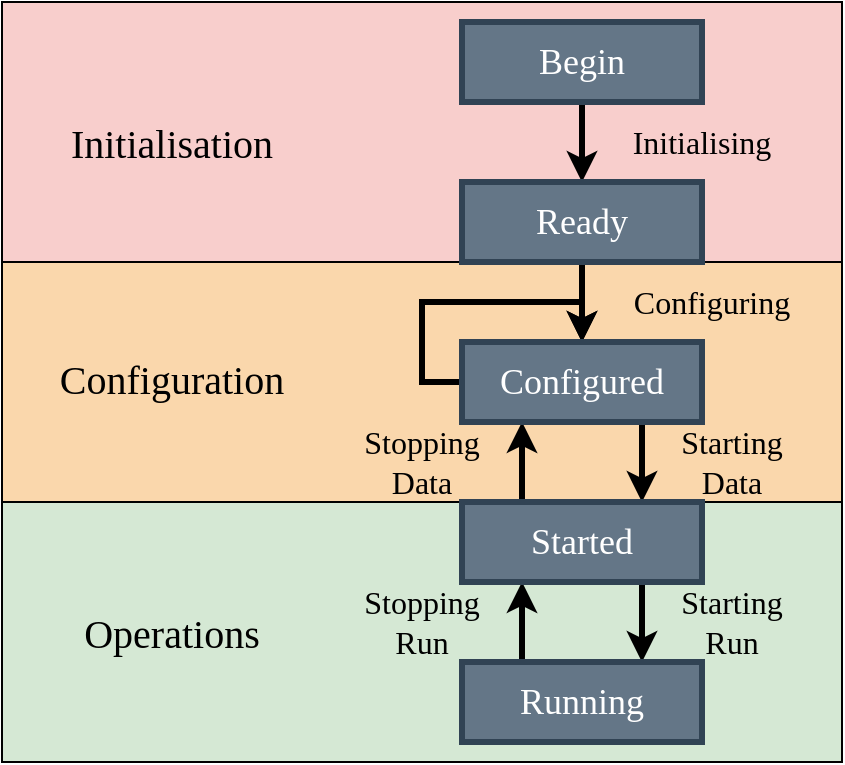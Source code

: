 <mxfile version="13.9.5" type="device"><diagram id="WUTAOf6OrIBbUtyrmqyE" name="Page-1"><mxGraphModel dx="1125" dy="646" grid="1" gridSize="10" guides="1" tooltips="1" connect="1" arrows="1" fold="1" page="1" pageScale="1" pageWidth="827" pageHeight="1169" math="0" shadow="0"><root><mxCell id="0"/><mxCell id="1" parent="0"/><mxCell id="AhVt-gYuFardXoHkwdME-34" value="" style="rounded=0;whiteSpace=wrap;html=1;fillColor=#d5e8d4;" vertex="1" parent="1"><mxGeometry x="340" y="360" width="420" height="130" as="geometry"/></mxCell><mxCell id="AhVt-gYuFardXoHkwdME-33" value="" style="rounded=0;whiteSpace=wrap;html=1;fillColor=#fad7ac;" vertex="1" parent="1"><mxGeometry x="340" y="240" width="420" height="120" as="geometry"/></mxCell><mxCell id="AhVt-gYuFardXoHkwdME-32" value="" style="rounded=0;whiteSpace=wrap;html=1;fillColor=#f8cecc;" vertex="1" parent="1"><mxGeometry x="340" y="110" width="420" height="130" as="geometry"/></mxCell><mxCell id="AhVt-gYuFardXoHkwdME-14" value="" style="endArrow=classic;html=1;strokeWidth=3;exitX=0.5;exitY=1;exitDx=0;exitDy=0;entryX=0.5;entryY=0;entryDx=0;entryDy=0;" edge="1" parent="1" source="AhVt-gYuFardXoHkwdME-2" target="AhVt-gYuFardXoHkwdME-3"><mxGeometry width="50" height="50" relative="1" as="geometry"><mxPoint x="450" y="230" as="sourcePoint"/><mxPoint x="500" y="180" as="targetPoint"/></mxGeometry></mxCell><mxCell id="AhVt-gYuFardXoHkwdME-15" value="" style="endArrow=classic;html=1;strokeWidth=3;exitX=0.5;exitY=1;exitDx=0;exitDy=0;entryX=0.5;entryY=0;entryDx=0;entryDy=0;" edge="1" parent="1" source="AhVt-gYuFardXoHkwdME-3" target="AhVt-gYuFardXoHkwdME-4"><mxGeometry width="50" height="50" relative="1" as="geometry"><mxPoint x="640" y="170" as="sourcePoint"/><mxPoint x="640" y="210" as="targetPoint"/></mxGeometry></mxCell><mxCell id="AhVt-gYuFardXoHkwdME-16" value="" style="endArrow=classic;html=1;strokeWidth=3;exitX=0.75;exitY=1;exitDx=0;exitDy=0;entryX=0.75;entryY=0;entryDx=0;entryDy=0;" edge="1" parent="1" source="AhVt-gYuFardXoHkwdME-4" target="AhVt-gYuFardXoHkwdME-5"><mxGeometry width="50" height="50" relative="1" as="geometry"><mxPoint x="640" y="250" as="sourcePoint"/><mxPoint x="640" y="290" as="targetPoint"/></mxGeometry></mxCell><mxCell id="AhVt-gYuFardXoHkwdME-17" value="" style="endArrow=classic;html=1;strokeWidth=3;exitX=0.75;exitY=1;exitDx=0;exitDy=0;entryX=0.75;entryY=0;entryDx=0;entryDy=0;" edge="1" parent="1" source="AhVt-gYuFardXoHkwdME-5" target="AhVt-gYuFardXoHkwdME-6"><mxGeometry width="50" height="50" relative="1" as="geometry"><mxPoint x="640" y="330" as="sourcePoint"/><mxPoint x="640" y="370" as="targetPoint"/></mxGeometry></mxCell><mxCell id="AhVt-gYuFardXoHkwdME-22" value="&lt;font style=&quot;font-size: 16px&quot; face=&quot;lmodern&quot;&gt;Configuring&lt;/font&gt;" style="text;html=1;strokeColor=none;fillColor=none;align=center;verticalAlign=middle;whiteSpace=wrap;rounded=0;" vertex="1" parent="1"><mxGeometry x="640" y="250" width="110" height="20" as="geometry"/></mxCell><mxCell id="AhVt-gYuFardXoHkwdME-23" value="&lt;font style=&quot;font-size: 16px&quot; face=&quot;lmodern&quot;&gt;Initialising&lt;/font&gt;" style="text;html=1;strokeColor=none;fillColor=none;align=center;verticalAlign=middle;whiteSpace=wrap;rounded=0;" vertex="1" parent="1"><mxGeometry x="640" y="170" width="100" height="20" as="geometry"/></mxCell><mxCell id="AhVt-gYuFardXoHkwdME-24" value="&lt;font style=&quot;font-size: 16px&quot; face=&quot;lmodern&quot;&gt;Starting Data&lt;br&gt;&lt;/font&gt;" style="text;html=1;strokeColor=none;fillColor=none;align=center;verticalAlign=middle;whiteSpace=wrap;rounded=0;" vertex="1" parent="1"><mxGeometry x="670" y="330" width="70" height="20" as="geometry"/></mxCell><mxCell id="AhVt-gYuFardXoHkwdME-26" value="" style="endArrow=classic;html=1;strokeWidth=3;exitX=0.25;exitY=0;exitDx=0;exitDy=0;entryX=0.25;entryY=1;entryDx=0;entryDy=0;" edge="1" parent="1" source="AhVt-gYuFardXoHkwdME-5" target="AhVt-gYuFardXoHkwdME-4"><mxGeometry width="50" height="50" relative="1" as="geometry"><mxPoint x="670" y="330" as="sourcePoint"/><mxPoint x="670" y="370" as="targetPoint"/></mxGeometry></mxCell><mxCell id="AhVt-gYuFardXoHkwdME-27" value="" style="endArrow=classic;html=1;strokeWidth=3;exitX=0.25;exitY=0;exitDx=0;exitDy=0;entryX=0.25;entryY=1;entryDx=0;entryDy=0;" edge="1" parent="1" source="AhVt-gYuFardXoHkwdME-6" target="AhVt-gYuFardXoHkwdME-5"><mxGeometry width="50" height="50" relative="1" as="geometry"><mxPoint x="670" y="410" as="sourcePoint"/><mxPoint x="670" y="450" as="targetPoint"/></mxGeometry></mxCell><mxCell id="AhVt-gYuFardXoHkwdME-28" value="&lt;font style=&quot;font-size: 16px&quot; face=&quot;lmodern&quot;&gt;Starting Run&lt;br&gt;&lt;/font&gt;" style="text;html=1;strokeColor=none;fillColor=none;align=center;verticalAlign=middle;whiteSpace=wrap;rounded=0;" vertex="1" parent="1"><mxGeometry x="670" y="410" width="70" height="20" as="geometry"/></mxCell><mxCell id="AhVt-gYuFardXoHkwdME-29" value="&lt;font style=&quot;font-size: 16px&quot; face=&quot;lmodern&quot;&gt;Stopping Run&lt;br&gt;&lt;/font&gt;" style="text;html=1;strokeColor=none;fillColor=none;align=center;verticalAlign=middle;whiteSpace=wrap;rounded=0;" vertex="1" parent="1"><mxGeometry x="510" y="410" width="80" height="20" as="geometry"/></mxCell><mxCell id="AhVt-gYuFardXoHkwdME-30" value="&lt;font style=&quot;font-size: 16px&quot; face=&quot;lmodern&quot;&gt;Stopping Data&lt;br&gt;&lt;/font&gt;" style="text;html=1;strokeColor=none;fillColor=none;align=center;verticalAlign=middle;whiteSpace=wrap;rounded=0;" vertex="1" parent="1"><mxGeometry x="510" y="330" width="80" height="20" as="geometry"/></mxCell><mxCell id="AhVt-gYuFardXoHkwdME-31" value="" style="endArrow=classic;html=1;strokeWidth=3;exitX=0;exitY=0.5;exitDx=0;exitDy=0;edgeStyle=orthogonalEdgeStyle;rounded=0;entryX=0.5;entryY=0;entryDx=0;entryDy=0;" edge="1" parent="1" source="AhVt-gYuFardXoHkwdME-4" target="AhVt-gYuFardXoHkwdME-4"><mxGeometry width="50" height="50" relative="1" as="geometry"><mxPoint x="620" y="310" as="sourcePoint"/><mxPoint x="610" y="270" as="targetPoint"/><Array as="points"><mxPoint x="550" y="300"/><mxPoint x="550" y="260"/><mxPoint x="630" y="260"/></Array></mxGeometry></mxCell><mxCell id="AhVt-gYuFardXoHkwdME-38" value="&lt;font style=&quot;font-size: 20px&quot; face=&quot;lmodern&quot;&gt;Operations&lt;/font&gt;" style="text;html=1;strokeColor=none;fillColor=none;align=center;verticalAlign=middle;whiteSpace=wrap;rounded=0;rotation=0;" vertex="1" parent="1"><mxGeometry x="355" y="407.5" width="140" height="35" as="geometry"/></mxCell><mxCell id="AhVt-gYuFardXoHkwdME-39" value="&lt;font style=&quot;font-size: 20px&quot; face=&quot;lmodern&quot;&gt;Configuration&lt;/font&gt;" style="text;html=1;strokeColor=none;fillColor=none;align=center;verticalAlign=middle;whiteSpace=wrap;rounded=0;rotation=0;" vertex="1" parent="1"><mxGeometry x="360" y="280" width="130" height="35" as="geometry"/></mxCell><mxCell id="AhVt-gYuFardXoHkwdME-40" value="&lt;font style=&quot;font-size: 20px&quot; face=&quot;lmodern&quot;&gt;Initialisation&lt;/font&gt;" style="text;html=1;fillColor=none;align=center;verticalAlign=middle;whiteSpace=wrap;rounded=0;rotation=0;" vertex="1" parent="1"><mxGeometry x="360" y="162.5" width="130" height="35" as="geometry"/></mxCell><mxCell id="AhVt-gYuFardXoHkwdME-2" value="&lt;font style=&quot;font-size: 18px&quot; face=&quot;lmodern&quot;&gt;Begin&lt;br&gt;&lt;/font&gt;" style="rounded=0;whiteSpace=wrap;html=1;fillColor=#647687;strokeWidth=3;fontColor=#ffffff;strokeColor=#314354;" vertex="1" parent="1"><mxGeometry x="570" y="120" width="120" height="40" as="geometry"/></mxCell><mxCell id="AhVt-gYuFardXoHkwdME-3" value="&lt;font style=&quot;font-size: 18px&quot; face=&quot;lmodern&quot;&gt;Ready&lt;br&gt;&lt;/font&gt;" style="rounded=0;whiteSpace=wrap;html=1;fillColor=#647687;strokeWidth=3;fontColor=#ffffff;strokeColor=#314354;" vertex="1" parent="1"><mxGeometry x="570" y="200" width="120" height="40" as="geometry"/></mxCell><mxCell id="AhVt-gYuFardXoHkwdME-4" value="&lt;font style=&quot;font-size: 18px&quot; face=&quot;lmodern&quot;&gt;Configured&lt;br&gt;&lt;/font&gt;" style="rounded=0;whiteSpace=wrap;html=1;fillColor=#647687;strokeWidth=3;fontColor=#ffffff;strokeColor=#314354;" vertex="1" parent="1"><mxGeometry x="570" y="280" width="120" height="40" as="geometry"/></mxCell><mxCell id="AhVt-gYuFardXoHkwdME-5" value="&lt;font style=&quot;font-size: 18px&quot; face=&quot;lmodern&quot;&gt;Started&lt;/font&gt;" style="rounded=0;whiteSpace=wrap;html=1;fillColor=#647687;strokeWidth=3;fontColor=#ffffff;strokeColor=#314354;" vertex="1" parent="1"><mxGeometry x="570" y="360" width="120" height="40" as="geometry"/></mxCell><mxCell id="AhVt-gYuFardXoHkwdME-6" value="&lt;font style=&quot;font-size: 18px&quot; face=&quot;lmodern&quot;&gt;Running&lt;br&gt;&lt;/font&gt;" style="rounded=0;whiteSpace=wrap;html=1;fillColor=#647687;strokeWidth=3;fontColor=#ffffff;strokeColor=#314354;" vertex="1" parent="1"><mxGeometry x="570" y="440" width="120" height="40" as="geometry"/></mxCell></root></mxGraphModel></diagram></mxfile>